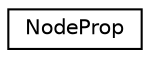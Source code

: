 digraph "Graphical Class Hierarchy"
{
 // LATEX_PDF_SIZE
  edge [fontname="Helvetica",fontsize="10",labelfontname="Helvetica",labelfontsize="10"];
  node [fontname="Helvetica",fontsize="10",shape=record];
  rankdir="LR";
  Node0 [label="NodeProp",height=0.2,width=0.4,color="black", fillcolor="white", style="filled",URL="$classNodeProp.html",tooltip="Each node type or individual tree can have metadata associated with it in props."];
}
